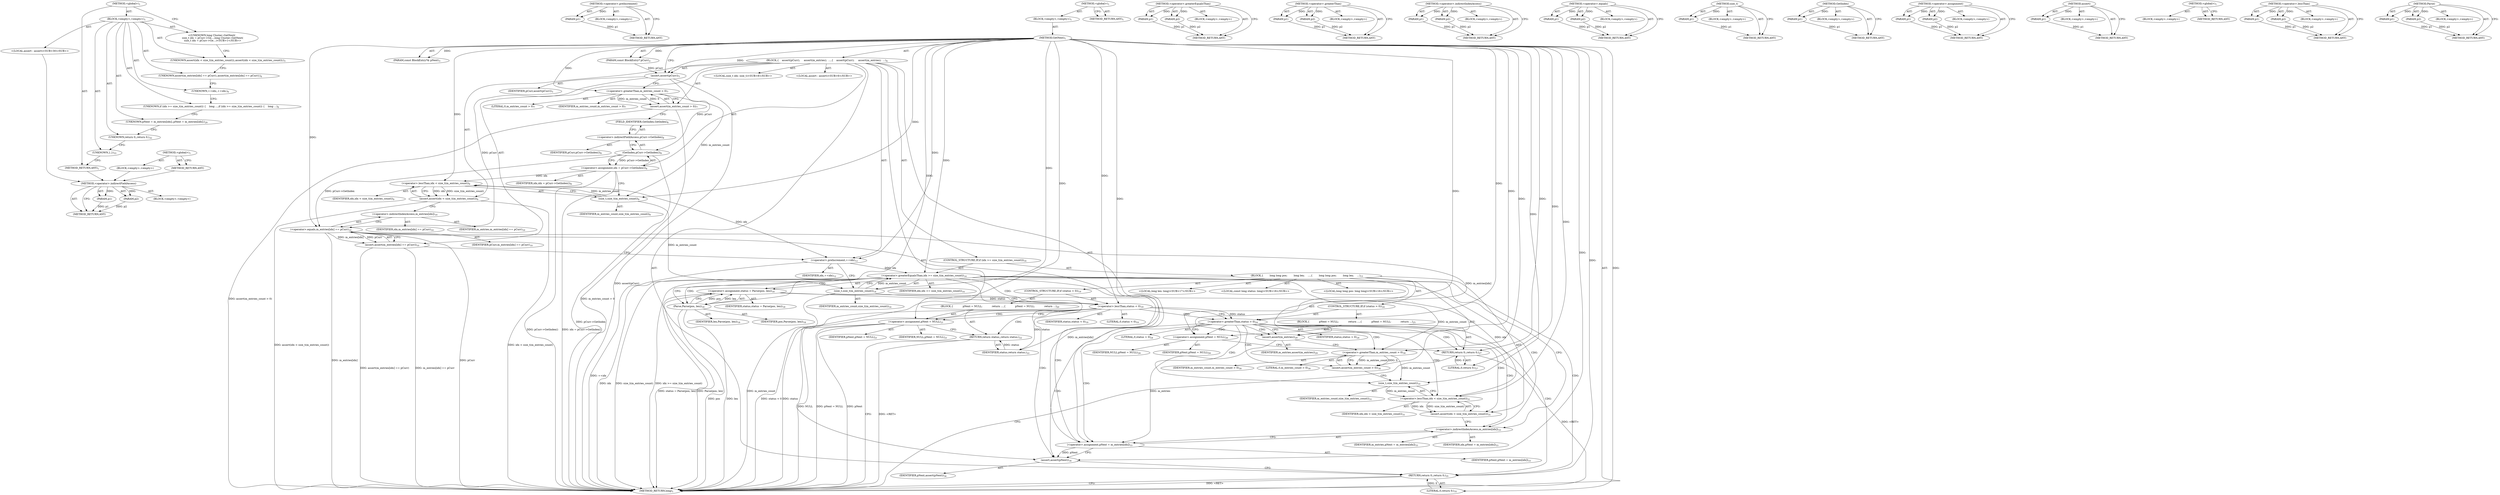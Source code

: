 digraph "&lt;global&gt;" {
vulnerable_138 [label=<(METHOD,&lt;operator&gt;.indirectFieldAccess)>];
vulnerable_139 [label=<(PARAM,p1)>];
vulnerable_140 [label=<(PARAM,p2)>];
vulnerable_141 [label=<(BLOCK,&lt;empty&gt;,&lt;empty&gt;)>];
vulnerable_142 [label=<(METHOD_RETURN,ANY)>];
vulnerable_162 [label=<(METHOD,&lt;operator&gt;.preIncrement)>];
vulnerable_163 [label=<(PARAM,p1)>];
vulnerable_164 [label=<(BLOCK,&lt;empty&gt;,&lt;empty&gt;)>];
vulnerable_165 [label=<(METHOD_RETURN,ANY)>];
vulnerable_6 [label=<(METHOD,&lt;global&gt;)<SUB>1</SUB>>];
vulnerable_7 [label=<(BLOCK,&lt;empty&gt;,&lt;empty&gt;)<SUB>1</SUB>>];
vulnerable_8 [label=<(METHOD,GetNext)<SUB>1</SUB>>];
vulnerable_9 [label=<(PARAM,const BlockEntry* pCurr)<SUB>2</SUB>>];
vulnerable_10 [label=<(PARAM,const BlockEntry*&amp; pNext)<SUB>3</SUB>>];
vulnerable_11 [label=<(BLOCK,{
    assert(pCurr);
     assert(m_entries);
  ...,{
    assert(pCurr);
     assert(m_entries);
  ...)<SUB>4</SUB>>];
vulnerable_12 [label=<(assert,assert(pCurr))<SUB>5</SUB>>];
vulnerable_13 [label=<(IDENTIFIER,pCurr,assert(pCurr))<SUB>5</SUB>>];
vulnerable_14 [label="<(LOCAL,assert : assert)<SUB>6</SUB>>"];
vulnerable_15 [label=<(assert,assert(m_entries_count &gt; 0))<SUB>7</SUB>>];
vulnerable_16 [label=<(&lt;operator&gt;.greaterThan,m_entries_count &gt; 0)<SUB>7</SUB>>];
vulnerable_17 [label=<(IDENTIFIER,m_entries_count,m_entries_count &gt; 0)<SUB>7</SUB>>];
vulnerable_18 [label=<(LITERAL,0,m_entries_count &gt; 0)<SUB>7</SUB>>];
vulnerable_19 [label="<(LOCAL,size_t idx: size_t)<SUB>8</SUB>>"];
vulnerable_20 [label=<(&lt;operator&gt;.assignment,idx = pCurr-&gt;GetIndex())<SUB>8</SUB>>];
vulnerable_21 [label=<(IDENTIFIER,idx,idx = pCurr-&gt;GetIndex())<SUB>8</SUB>>];
vulnerable_22 [label=<(GetIndex,pCurr-&gt;GetIndex())<SUB>8</SUB>>];
vulnerable_23 [label=<(&lt;operator&gt;.indirectFieldAccess,pCurr-&gt;GetIndex)<SUB>8</SUB>>];
vulnerable_24 [label=<(IDENTIFIER,pCurr,pCurr-&gt;GetIndex())<SUB>8</SUB>>];
vulnerable_25 [label=<(FIELD_IDENTIFIER,GetIndex,GetIndex)<SUB>8</SUB>>];
vulnerable_26 [label=<(assert,assert(idx &lt; size_t(m_entries_count)))<SUB>9</SUB>>];
vulnerable_27 [label=<(&lt;operator&gt;.lessThan,idx &lt; size_t(m_entries_count))<SUB>9</SUB>>];
vulnerable_28 [label=<(IDENTIFIER,idx,idx &lt; size_t(m_entries_count))<SUB>9</SUB>>];
vulnerable_29 [label=<(size_t,size_t(m_entries_count))<SUB>9</SUB>>];
vulnerable_30 [label=<(IDENTIFIER,m_entries_count,size_t(m_entries_count))<SUB>9</SUB>>];
vulnerable_31 [label=<(assert,assert(m_entries[idx] == pCurr))<SUB>10</SUB>>];
vulnerable_32 [label=<(&lt;operator&gt;.equals,m_entries[idx] == pCurr)<SUB>10</SUB>>];
vulnerable_33 [label=<(&lt;operator&gt;.indirectIndexAccess,m_entries[idx])<SUB>10</SUB>>];
vulnerable_34 [label=<(IDENTIFIER,m_entries,m_entries[idx] == pCurr)<SUB>10</SUB>>];
vulnerable_35 [label=<(IDENTIFIER,idx,m_entries[idx] == pCurr)<SUB>10</SUB>>];
vulnerable_36 [label=<(IDENTIFIER,pCurr,m_entries[idx] == pCurr)<SUB>10</SUB>>];
vulnerable_37 [label=<(&lt;operator&gt;.preIncrement,++idx)<SUB>12</SUB>>];
vulnerable_38 [label=<(IDENTIFIER,idx,++idx)<SUB>12</SUB>>];
vulnerable_39 [label=<(CONTROL_STRUCTURE,IF,if (idx &gt;= size_t(m_entries_count)))<SUB>14</SUB>>];
vulnerable_40 [label=<(&lt;operator&gt;.greaterEqualsThan,idx &gt;= size_t(m_entries_count))<SUB>14</SUB>>];
vulnerable_41 [label=<(IDENTIFIER,idx,idx &gt;= size_t(m_entries_count))<SUB>14</SUB>>];
vulnerable_42 [label=<(size_t,size_t(m_entries_count))<SUB>14</SUB>>];
vulnerable_43 [label=<(IDENTIFIER,m_entries_count,size_t(m_entries_count))<SUB>14</SUB>>];
vulnerable_44 [label=<(BLOCK,{
        long long pos;
        long len;
    ...,{
        long long pos;
        long len;
    ...)<SUB>15</SUB>>];
vulnerable_45 [label="<(LOCAL,long long pos: long long)<SUB>16</SUB>>"];
vulnerable_46 [label="<(LOCAL,long len: long)<SUB>17</SUB>>"];
vulnerable_47 [label="<(LOCAL,const long status: long)<SUB>18</SUB>>"];
vulnerable_48 [label=<(&lt;operator&gt;.assignment,status = Parse(pos, len))<SUB>18</SUB>>];
vulnerable_49 [label=<(IDENTIFIER,status,status = Parse(pos, len))<SUB>18</SUB>>];
vulnerable_50 [label=<(Parse,Parse(pos, len))<SUB>18</SUB>>];
vulnerable_51 [label=<(IDENTIFIER,pos,Parse(pos, len))<SUB>18</SUB>>];
vulnerable_52 [label=<(IDENTIFIER,len,Parse(pos, len))<SUB>18</SUB>>];
vulnerable_53 [label=<(CONTROL_STRUCTURE,IF,if (status &lt; 0))<SUB>19</SUB>>];
vulnerable_54 [label=<(&lt;operator&gt;.lessThan,status &lt; 0)<SUB>19</SUB>>];
vulnerable_55 [label=<(IDENTIFIER,status,status &lt; 0)<SUB>19</SUB>>];
vulnerable_56 [label=<(LITERAL,0,status &lt; 0)<SUB>19</SUB>>];
vulnerable_57 [label=<(BLOCK,{
            pNext = NULL;
            return ...,{
            pNext = NULL;
            return ...)<SUB>20</SUB>>];
vulnerable_58 [label=<(&lt;operator&gt;.assignment,pNext = NULL)<SUB>21</SUB>>];
vulnerable_59 [label=<(IDENTIFIER,pNext,pNext = NULL)<SUB>21</SUB>>];
vulnerable_60 [label=<(IDENTIFIER,NULL,pNext = NULL)<SUB>21</SUB>>];
vulnerable_61 [label=<(RETURN,return status;,return status;)<SUB>22</SUB>>];
vulnerable_62 [label=<(IDENTIFIER,status,return status;)<SUB>22</SUB>>];
vulnerable_63 [label=<(CONTROL_STRUCTURE,IF,if (status &gt; 0))<SUB>24</SUB>>];
vulnerable_64 [label=<(&lt;operator&gt;.greaterThan,status &gt; 0)<SUB>24</SUB>>];
vulnerable_65 [label=<(IDENTIFIER,status,status &gt; 0)<SUB>24</SUB>>];
vulnerable_66 [label=<(LITERAL,0,status &gt; 0)<SUB>24</SUB>>];
vulnerable_67 [label=<(BLOCK,{
            pNext = NULL;
            return ...,{
            pNext = NULL;
            return ...)<SUB>25</SUB>>];
vulnerable_68 [label=<(&lt;operator&gt;.assignment,pNext = NULL)<SUB>26</SUB>>];
vulnerable_69 [label=<(IDENTIFIER,pNext,pNext = NULL)<SUB>26</SUB>>];
vulnerable_70 [label=<(IDENTIFIER,NULL,pNext = NULL)<SUB>26</SUB>>];
vulnerable_71 [label=<(RETURN,return 0;,return 0;)<SUB>27</SUB>>];
vulnerable_72 [label=<(LITERAL,0,return 0;)<SUB>27</SUB>>];
vulnerable_73 [label=<(assert,assert(m_entries))<SUB>29</SUB>>];
vulnerable_74 [label=<(IDENTIFIER,m_entries,assert(m_entries))<SUB>29</SUB>>];
vulnerable_75 [label=<(assert,assert(m_entries_count &gt; 0))<SUB>30</SUB>>];
vulnerable_76 [label=<(&lt;operator&gt;.greaterThan,m_entries_count &gt; 0)<SUB>30</SUB>>];
vulnerable_77 [label=<(IDENTIFIER,m_entries_count,m_entries_count &gt; 0)<SUB>30</SUB>>];
vulnerable_78 [label=<(LITERAL,0,m_entries_count &gt; 0)<SUB>30</SUB>>];
vulnerable_79 [label=<(assert,assert(idx &lt; size_t(m_entries_count)))<SUB>31</SUB>>];
vulnerable_80 [label=<(&lt;operator&gt;.lessThan,idx &lt; size_t(m_entries_count))<SUB>31</SUB>>];
vulnerable_81 [label=<(IDENTIFIER,idx,idx &lt; size_t(m_entries_count))<SUB>31</SUB>>];
vulnerable_82 [label=<(size_t,size_t(m_entries_count))<SUB>31</SUB>>];
vulnerable_83 [label=<(IDENTIFIER,m_entries_count,size_t(m_entries_count))<SUB>31</SUB>>];
vulnerable_84 [label=<(&lt;operator&gt;.assignment,pNext = m_entries[idx])<SUB>33</SUB>>];
vulnerable_85 [label=<(IDENTIFIER,pNext,pNext = m_entries[idx])<SUB>33</SUB>>];
vulnerable_86 [label=<(&lt;operator&gt;.indirectIndexAccess,m_entries[idx])<SUB>33</SUB>>];
vulnerable_87 [label=<(IDENTIFIER,m_entries,pNext = m_entries[idx])<SUB>33</SUB>>];
vulnerable_88 [label=<(IDENTIFIER,idx,pNext = m_entries[idx])<SUB>33</SUB>>];
vulnerable_89 [label=<(assert,assert(pNext))<SUB>34</SUB>>];
vulnerable_90 [label=<(IDENTIFIER,pNext,assert(pNext))<SUB>34</SUB>>];
vulnerable_91 [label=<(RETURN,return 0;,return 0;)<SUB>35</SUB>>];
vulnerable_92 [label=<(LITERAL,0,return 0;)<SUB>35</SUB>>];
vulnerable_93 [label=<(METHOD_RETURN,long)<SUB>1</SUB>>];
vulnerable_95 [label=<(METHOD_RETURN,ANY)<SUB>1</SUB>>];
vulnerable_166 [label=<(METHOD,&lt;operator&gt;.greaterEqualsThan)>];
vulnerable_167 [label=<(PARAM,p1)>];
vulnerable_168 [label=<(PARAM,p2)>];
vulnerable_169 [label=<(BLOCK,&lt;empty&gt;,&lt;empty&gt;)>];
vulnerable_170 [label=<(METHOD_RETURN,ANY)>];
vulnerable_124 [label=<(METHOD,&lt;operator&gt;.greaterThan)>];
vulnerable_125 [label=<(PARAM,p1)>];
vulnerable_126 [label=<(PARAM,p2)>];
vulnerable_127 [label=<(BLOCK,&lt;empty&gt;,&lt;empty&gt;)>];
vulnerable_128 [label=<(METHOD_RETURN,ANY)>];
vulnerable_157 [label=<(METHOD,&lt;operator&gt;.indirectIndexAccess)>];
vulnerable_158 [label=<(PARAM,p1)>];
vulnerable_159 [label=<(PARAM,p2)>];
vulnerable_160 [label=<(BLOCK,&lt;empty&gt;,&lt;empty&gt;)>];
vulnerable_161 [label=<(METHOD_RETURN,ANY)>];
vulnerable_152 [label=<(METHOD,&lt;operator&gt;.equals)>];
vulnerable_153 [label=<(PARAM,p1)>];
vulnerable_154 [label=<(PARAM,p2)>];
vulnerable_155 [label=<(BLOCK,&lt;empty&gt;,&lt;empty&gt;)>];
vulnerable_156 [label=<(METHOD_RETURN,ANY)>];
vulnerable_148 [label=<(METHOD,size_t)>];
vulnerable_149 [label=<(PARAM,p1)>];
vulnerable_150 [label=<(BLOCK,&lt;empty&gt;,&lt;empty&gt;)>];
vulnerable_151 [label=<(METHOD_RETURN,ANY)>];
vulnerable_134 [label=<(METHOD,GetIndex)>];
vulnerable_135 [label=<(PARAM,p1)>];
vulnerable_136 [label=<(BLOCK,&lt;empty&gt;,&lt;empty&gt;)>];
vulnerable_137 [label=<(METHOD_RETURN,ANY)>];
vulnerable_129 [label=<(METHOD,&lt;operator&gt;.assignment)>];
vulnerable_130 [label=<(PARAM,p1)>];
vulnerable_131 [label=<(PARAM,p2)>];
vulnerable_132 [label=<(BLOCK,&lt;empty&gt;,&lt;empty&gt;)>];
vulnerable_133 [label=<(METHOD_RETURN,ANY)>];
vulnerable_120 [label=<(METHOD,assert)>];
vulnerable_121 [label=<(PARAM,p1)>];
vulnerable_122 [label=<(BLOCK,&lt;empty&gt;,&lt;empty&gt;)>];
vulnerable_123 [label=<(METHOD_RETURN,ANY)>];
vulnerable_114 [label=<(METHOD,&lt;global&gt;)<SUB>1</SUB>>];
vulnerable_115 [label=<(BLOCK,&lt;empty&gt;,&lt;empty&gt;)>];
vulnerable_116 [label=<(METHOD_RETURN,ANY)>];
vulnerable_143 [label=<(METHOD,&lt;operator&gt;.lessThan)>];
vulnerable_144 [label=<(PARAM,p1)>];
vulnerable_145 [label=<(PARAM,p2)>];
vulnerable_146 [label=<(BLOCK,&lt;empty&gt;,&lt;empty&gt;)>];
vulnerable_147 [label=<(METHOD_RETURN,ANY)>];
vulnerable_171 [label=<(METHOD,Parse)>];
vulnerable_172 [label=<(PARAM,p1)>];
vulnerable_173 [label=<(PARAM,p2)>];
vulnerable_174 [label=<(BLOCK,&lt;empty&gt;,&lt;empty&gt;)>];
vulnerable_175 [label=<(METHOD_RETURN,ANY)>];
fixed_6 [label=<(METHOD,&lt;global&gt;)<SUB>1</SUB>>];
fixed_7 [label=<(BLOCK,&lt;empty&gt;,&lt;empty&gt;)<SUB>1</SUB>>];
fixed_8 [label="<(UNKNOWN,long Cluster::GetNext(
  size_t idx = pCurr-&gt;Ge...,long Cluster::GetNext(
  size_t idx = pCurr-&gt;Ge...)<SUB>1</SUB>>"];
fixed_9 [label=<(UNKNOWN,assert(idx &lt; size_t(m_entries_count));,assert(idx &lt; size_t(m_entries_count));)<SUB>3</SUB>>];
fixed_10 [label=<(UNKNOWN,assert(m_entries[idx] == pCurr);,assert(m_entries[idx] == pCurr);)<SUB>4</SUB>>];
fixed_11 [label=<(UNKNOWN,++idx;,++idx;)<SUB>6</SUB>>];
fixed_12 [label=<(UNKNOWN,if (idx &gt;= size_t(m_entries_count)) {
    long ...,if (idx &gt;= size_t(m_entries_count)) {
    long ...)<SUB>8</SUB>>];
fixed_13 [label=<(UNKNOWN,pNext = m_entries[idx];,pNext = m_entries[idx];)<SUB>29</SUB>>];
fixed_14 [label="<(LOCAL,assert : assert)<SUB>30</SUB>>"];
fixed_15 [label=<(UNKNOWN,return 0;,return 0;)<SUB>32</SUB>>];
fixed_16 [label=<(UNKNOWN,},})<SUB>33</SUB>>];
fixed_17 [label=<(METHOD_RETURN,ANY)<SUB>1</SUB>>];
fixed_24 [label=<(METHOD,&lt;global&gt;)<SUB>1</SUB>>];
fixed_25 [label=<(BLOCK,&lt;empty&gt;,&lt;empty&gt;)>];
fixed_26 [label=<(METHOD_RETURN,ANY)>];
vulnerable_138 -> vulnerable_139  [key=0, label="AST: "];
vulnerable_138 -> vulnerable_139  [key=1, label="DDG: "];
vulnerable_138 -> vulnerable_141  [key=0, label="AST: "];
vulnerable_138 -> vulnerable_140  [key=0, label="AST: "];
vulnerable_138 -> vulnerable_140  [key=1, label="DDG: "];
vulnerable_138 -> vulnerable_142  [key=0, label="AST: "];
vulnerable_138 -> vulnerable_142  [key=1, label="CFG: "];
vulnerable_139 -> vulnerable_142  [key=0, label="DDG: p1"];
vulnerable_140 -> vulnerable_142  [key=0, label="DDG: p2"];
vulnerable_162 -> vulnerable_163  [key=0, label="AST: "];
vulnerable_162 -> vulnerable_163  [key=1, label="DDG: "];
vulnerable_162 -> vulnerable_164  [key=0, label="AST: "];
vulnerable_162 -> vulnerable_165  [key=0, label="AST: "];
vulnerable_162 -> vulnerable_165  [key=1, label="CFG: "];
vulnerable_163 -> vulnerable_165  [key=0, label="DDG: p1"];
vulnerable_6 -> vulnerable_7  [key=0, label="AST: "];
vulnerable_6 -> vulnerable_95  [key=0, label="AST: "];
vulnerable_6 -> vulnerable_95  [key=1, label="CFG: "];
vulnerable_7 -> vulnerable_8  [key=0, label="AST: "];
vulnerable_8 -> vulnerable_9  [key=0, label="AST: "];
vulnerable_8 -> vulnerable_9  [key=1, label="DDG: "];
vulnerable_8 -> vulnerable_10  [key=0, label="AST: "];
vulnerable_8 -> vulnerable_10  [key=1, label="DDG: "];
vulnerable_8 -> vulnerable_11  [key=0, label="AST: "];
vulnerable_8 -> vulnerable_93  [key=0, label="AST: "];
vulnerable_8 -> vulnerable_12  [key=0, label="CFG: "];
vulnerable_8 -> vulnerable_12  [key=1, label="DDG: "];
vulnerable_8 -> vulnerable_91  [key=0, label="DDG: "];
vulnerable_8 -> vulnerable_37  [key=0, label="DDG: "];
vulnerable_8 -> vulnerable_89  [key=0, label="DDG: "];
vulnerable_8 -> vulnerable_92  [key=0, label="DDG: "];
vulnerable_8 -> vulnerable_16  [key=0, label="DDG: "];
vulnerable_8 -> vulnerable_27  [key=0, label="DDG: "];
vulnerable_8 -> vulnerable_32  [key=0, label="DDG: "];
vulnerable_8 -> vulnerable_40  [key=0, label="DDG: "];
vulnerable_8 -> vulnerable_29  [key=0, label="DDG: "];
vulnerable_8 -> vulnerable_42  [key=0, label="DDG: "];
vulnerable_8 -> vulnerable_73  [key=0, label="DDG: "];
vulnerable_8 -> vulnerable_50  [key=0, label="DDG: "];
vulnerable_8 -> vulnerable_54  [key=0, label="DDG: "];
vulnerable_8 -> vulnerable_58  [key=0, label="DDG: "];
vulnerable_8 -> vulnerable_64  [key=0, label="DDG: "];
vulnerable_8 -> vulnerable_68  [key=0, label="DDG: "];
vulnerable_8 -> vulnerable_71  [key=0, label="DDG: "];
vulnerable_8 -> vulnerable_76  [key=0, label="DDG: "];
vulnerable_8 -> vulnerable_80  [key=0, label="DDG: "];
vulnerable_8 -> vulnerable_62  [key=0, label="DDG: "];
vulnerable_8 -> vulnerable_72  [key=0, label="DDG: "];
vulnerable_8 -> vulnerable_82  [key=0, label="DDG: "];
vulnerable_9 -> vulnerable_12  [key=0, label="DDG: pCurr"];
vulnerable_11 -> vulnerable_12  [key=0, label="AST: "];
vulnerable_11 -> vulnerable_14  [key=0, label="AST: "];
vulnerable_11 -> vulnerable_15  [key=0, label="AST: "];
vulnerable_11 -> vulnerable_19  [key=0, label="AST: "];
vulnerable_11 -> vulnerable_20  [key=0, label="AST: "];
vulnerable_11 -> vulnerable_26  [key=0, label="AST: "];
vulnerable_11 -> vulnerable_31  [key=0, label="AST: "];
vulnerable_11 -> vulnerable_37  [key=0, label="AST: "];
vulnerable_11 -> vulnerable_39  [key=0, label="AST: "];
vulnerable_11 -> vulnerable_84  [key=0, label="AST: "];
vulnerable_11 -> vulnerable_89  [key=0, label="AST: "];
vulnerable_11 -> vulnerable_91  [key=0, label="AST: "];
vulnerable_12 -> vulnerable_13  [key=0, label="AST: "];
vulnerable_12 -> vulnerable_16  [key=0, label="CFG: "];
vulnerable_12 -> vulnerable_93  [key=0, label="DDG: assert(pCurr)"];
vulnerable_12 -> vulnerable_22  [key=0, label="DDG: pCurr"];
vulnerable_12 -> vulnerable_32  [key=0, label="DDG: pCurr"];
vulnerable_15 -> vulnerable_16  [key=0, label="AST: "];
vulnerable_15 -> vulnerable_25  [key=0, label="CFG: "];
vulnerable_15 -> vulnerable_93  [key=0, label="DDG: m_entries_count &gt; 0"];
vulnerable_15 -> vulnerable_93  [key=1, label="DDG: assert(m_entries_count &gt; 0)"];
vulnerable_16 -> vulnerable_17  [key=0, label="AST: "];
vulnerable_16 -> vulnerable_18  [key=0, label="AST: "];
vulnerable_16 -> vulnerable_15  [key=0, label="CFG: "];
vulnerable_16 -> vulnerable_15  [key=1, label="DDG: m_entries_count"];
vulnerable_16 -> vulnerable_15  [key=2, label="DDG: 0"];
vulnerable_16 -> vulnerable_29  [key=0, label="DDG: m_entries_count"];
vulnerable_20 -> vulnerable_21  [key=0, label="AST: "];
vulnerable_20 -> vulnerable_22  [key=0, label="AST: "];
vulnerable_20 -> vulnerable_29  [key=0, label="CFG: "];
vulnerable_20 -> vulnerable_93  [key=0, label="DDG: pCurr-&gt;GetIndex()"];
vulnerable_20 -> vulnerable_93  [key=1, label="DDG: idx = pCurr-&gt;GetIndex()"];
vulnerable_20 -> vulnerable_27  [key=0, label="DDG: idx"];
vulnerable_22 -> vulnerable_23  [key=0, label="AST: "];
vulnerable_22 -> vulnerable_20  [key=0, label="CFG: "];
vulnerable_22 -> vulnerable_20  [key=1, label="DDG: pCurr-&gt;GetIndex"];
vulnerable_22 -> vulnerable_93  [key=0, label="DDG: pCurr-&gt;GetIndex"];
vulnerable_22 -> vulnerable_32  [key=0, label="DDG: pCurr-&gt;GetIndex"];
vulnerable_23 -> vulnerable_24  [key=0, label="AST: "];
vulnerable_23 -> vulnerable_25  [key=0, label="AST: "];
vulnerable_23 -> vulnerable_22  [key=0, label="CFG: "];
vulnerable_25 -> vulnerable_23  [key=0, label="CFG: "];
vulnerable_26 -> vulnerable_27  [key=0, label="AST: "];
vulnerable_26 -> vulnerable_33  [key=0, label="CFG: "];
vulnerable_26 -> vulnerable_93  [key=0, label="DDG: idx &lt; size_t(m_entries_count)"];
vulnerable_26 -> vulnerable_93  [key=1, label="DDG: assert(idx &lt; size_t(m_entries_count))"];
vulnerable_27 -> vulnerable_28  [key=0, label="AST: "];
vulnerable_27 -> vulnerable_29  [key=0, label="AST: "];
vulnerable_27 -> vulnerable_26  [key=0, label="CFG: "];
vulnerable_27 -> vulnerable_26  [key=1, label="DDG: idx"];
vulnerable_27 -> vulnerable_26  [key=2, label="DDG: size_t(m_entries_count)"];
vulnerable_27 -> vulnerable_37  [key=0, label="DDG: idx"];
vulnerable_29 -> vulnerable_30  [key=0, label="AST: "];
vulnerable_29 -> vulnerable_27  [key=0, label="CFG: "];
vulnerable_29 -> vulnerable_27  [key=1, label="DDG: m_entries_count"];
vulnerable_29 -> vulnerable_42  [key=0, label="DDG: m_entries_count"];
vulnerable_31 -> vulnerable_32  [key=0, label="AST: "];
vulnerable_31 -> vulnerable_37  [key=0, label="CFG: "];
vulnerable_31 -> vulnerable_93  [key=0, label="DDG: m_entries[idx] == pCurr"];
vulnerable_31 -> vulnerable_93  [key=1, label="DDG: assert(m_entries[idx] == pCurr)"];
vulnerable_32 -> vulnerable_33  [key=0, label="AST: "];
vulnerable_32 -> vulnerable_36  [key=0, label="AST: "];
vulnerable_32 -> vulnerable_31  [key=0, label="CFG: "];
vulnerable_32 -> vulnerable_31  [key=1, label="DDG: m_entries[idx]"];
vulnerable_32 -> vulnerable_31  [key=2, label="DDG: pCurr"];
vulnerable_32 -> vulnerable_93  [key=0, label="DDG: m_entries[idx]"];
vulnerable_32 -> vulnerable_93  [key=1, label="DDG: pCurr"];
vulnerable_32 -> vulnerable_84  [key=0, label="DDG: m_entries[idx]"];
vulnerable_32 -> vulnerable_73  [key=0, label="DDG: m_entries[idx]"];
vulnerable_33 -> vulnerable_34  [key=0, label="AST: "];
vulnerable_33 -> vulnerable_35  [key=0, label="AST: "];
vulnerable_33 -> vulnerable_32  [key=0, label="CFG: "];
vulnerable_37 -> vulnerable_38  [key=0, label="AST: "];
vulnerable_37 -> vulnerable_42  [key=0, label="CFG: "];
vulnerable_37 -> vulnerable_93  [key=0, label="DDG: ++idx"];
vulnerable_37 -> vulnerable_40  [key=0, label="DDG: idx"];
vulnerable_39 -> vulnerable_40  [key=0, label="AST: "];
vulnerable_39 -> vulnerable_44  [key=0, label="AST: "];
vulnerable_40 -> vulnerable_41  [key=0, label="AST: "];
vulnerable_40 -> vulnerable_42  [key=0, label="AST: "];
vulnerable_40 -> vulnerable_50  [key=0, label="CFG: "];
vulnerable_40 -> vulnerable_50  [key=1, label="CDG: "];
vulnerable_40 -> vulnerable_86  [key=0, label="CFG: "];
vulnerable_40 -> vulnerable_86  [key=1, label="CDG: "];
vulnerable_40 -> vulnerable_93  [key=0, label="DDG: idx"];
vulnerable_40 -> vulnerable_93  [key=1, label="DDG: size_t(m_entries_count)"];
vulnerable_40 -> vulnerable_93  [key=2, label="DDG: idx &gt;= size_t(m_entries_count)"];
vulnerable_40 -> vulnerable_80  [key=0, label="DDG: idx"];
vulnerable_40 -> vulnerable_48  [key=0, label="CDG: "];
vulnerable_40 -> vulnerable_89  [key=0, label="CDG: "];
vulnerable_40 -> vulnerable_84  [key=0, label="CDG: "];
vulnerable_40 -> vulnerable_91  [key=0, label="CDG: "];
vulnerable_40 -> vulnerable_54  [key=0, label="CDG: "];
vulnerable_42 -> vulnerable_43  [key=0, label="AST: "];
vulnerable_42 -> vulnerable_40  [key=0, label="CFG: "];
vulnerable_42 -> vulnerable_40  [key=1, label="DDG: m_entries_count"];
vulnerable_42 -> vulnerable_93  [key=0, label="DDG: m_entries_count"];
vulnerable_42 -> vulnerable_76  [key=0, label="DDG: m_entries_count"];
vulnerable_44 -> vulnerable_45  [key=0, label="AST: "];
vulnerable_44 -> vulnerable_46  [key=0, label="AST: "];
vulnerable_44 -> vulnerable_47  [key=0, label="AST: "];
vulnerable_44 -> vulnerable_48  [key=0, label="AST: "];
vulnerable_44 -> vulnerable_53  [key=0, label="AST: "];
vulnerable_44 -> vulnerable_63  [key=0, label="AST: "];
vulnerable_44 -> vulnerable_73  [key=0, label="AST: "];
vulnerable_44 -> vulnerable_75  [key=0, label="AST: "];
vulnerable_44 -> vulnerable_79  [key=0, label="AST: "];
vulnerable_48 -> vulnerable_49  [key=0, label="AST: "];
vulnerable_48 -> vulnerable_50  [key=0, label="AST: "];
vulnerable_48 -> vulnerable_54  [key=0, label="CFG: "];
vulnerable_48 -> vulnerable_54  [key=1, label="DDG: status"];
vulnerable_48 -> vulnerable_93  [key=0, label="DDG: Parse(pos, len)"];
vulnerable_48 -> vulnerable_93  [key=1, label="DDG: status = Parse(pos, len)"];
vulnerable_50 -> vulnerable_51  [key=0, label="AST: "];
vulnerable_50 -> vulnerable_52  [key=0, label="AST: "];
vulnerable_50 -> vulnerable_48  [key=0, label="CFG: "];
vulnerable_50 -> vulnerable_48  [key=1, label="DDG: pos"];
vulnerable_50 -> vulnerable_48  [key=2, label="DDG: len"];
vulnerable_50 -> vulnerable_93  [key=0, label="DDG: pos"];
vulnerable_50 -> vulnerable_93  [key=1, label="DDG: len"];
vulnerable_53 -> vulnerable_54  [key=0, label="AST: "];
vulnerable_53 -> vulnerable_57  [key=0, label="AST: "];
vulnerable_54 -> vulnerable_55  [key=0, label="AST: "];
vulnerable_54 -> vulnerable_56  [key=0, label="AST: "];
vulnerable_54 -> vulnerable_58  [key=0, label="CFG: "];
vulnerable_54 -> vulnerable_58  [key=1, label="CDG: "];
vulnerable_54 -> vulnerable_64  [key=0, label="CFG: "];
vulnerable_54 -> vulnerable_64  [key=1, label="DDG: status"];
vulnerable_54 -> vulnerable_64  [key=2, label="CDG: "];
vulnerable_54 -> vulnerable_93  [key=0, label="DDG: status"];
vulnerable_54 -> vulnerable_93  [key=1, label="DDG: status &lt; 0"];
vulnerable_54 -> vulnerable_62  [key=0, label="DDG: status"];
vulnerable_54 -> vulnerable_61  [key=0, label="CDG: "];
vulnerable_57 -> vulnerable_58  [key=0, label="AST: "];
vulnerable_57 -> vulnerable_61  [key=0, label="AST: "];
vulnerable_58 -> vulnerable_59  [key=0, label="AST: "];
vulnerable_58 -> vulnerable_60  [key=0, label="AST: "];
vulnerable_58 -> vulnerable_61  [key=0, label="CFG: "];
vulnerable_58 -> vulnerable_93  [key=0, label="DDG: pNext"];
vulnerable_58 -> vulnerable_93  [key=1, label="DDG: NULL"];
vulnerable_58 -> vulnerable_93  [key=2, label="DDG: pNext = NULL"];
vulnerable_61 -> vulnerable_62  [key=0, label="AST: "];
vulnerable_61 -> vulnerable_93  [key=0, label="CFG: "];
vulnerable_61 -> vulnerable_93  [key=1, label="DDG: &lt;RET&gt;"];
vulnerable_62 -> vulnerable_61  [key=0, label="DDG: status"];
vulnerable_63 -> vulnerable_64  [key=0, label="AST: "];
vulnerable_63 -> vulnerable_67  [key=0, label="AST: "];
vulnerable_64 -> vulnerable_65  [key=0, label="AST: "];
vulnerable_64 -> vulnerable_66  [key=0, label="AST: "];
vulnerable_64 -> vulnerable_68  [key=0, label="CFG: "];
vulnerable_64 -> vulnerable_68  [key=1, label="CDG: "];
vulnerable_64 -> vulnerable_73  [key=0, label="CFG: "];
vulnerable_64 -> vulnerable_73  [key=1, label="CDG: "];
vulnerable_64 -> vulnerable_80  [key=0, label="CDG: "];
vulnerable_64 -> vulnerable_89  [key=0, label="CDG: "];
vulnerable_64 -> vulnerable_71  [key=0, label="CDG: "];
vulnerable_64 -> vulnerable_75  [key=0, label="CDG: "];
vulnerable_64 -> vulnerable_84  [key=0, label="CDG: "];
vulnerable_64 -> vulnerable_76  [key=0, label="CDG: "];
vulnerable_64 -> vulnerable_91  [key=0, label="CDG: "];
vulnerable_64 -> vulnerable_82  [key=0, label="CDG: "];
vulnerable_64 -> vulnerable_79  [key=0, label="CDG: "];
vulnerable_64 -> vulnerable_86  [key=0, label="CDG: "];
vulnerable_67 -> vulnerable_68  [key=0, label="AST: "];
vulnerable_67 -> vulnerable_71  [key=0, label="AST: "];
vulnerable_68 -> vulnerable_69  [key=0, label="AST: "];
vulnerable_68 -> vulnerable_70  [key=0, label="AST: "];
vulnerable_68 -> vulnerable_71  [key=0, label="CFG: "];
vulnerable_71 -> vulnerable_72  [key=0, label="AST: "];
vulnerable_71 -> vulnerable_93  [key=0, label="CFG: "];
vulnerable_71 -> vulnerable_93  [key=1, label="DDG: &lt;RET&gt;"];
vulnerable_72 -> vulnerable_71  [key=0, label="DDG: 0"];
vulnerable_73 -> vulnerable_74  [key=0, label="AST: "];
vulnerable_73 -> vulnerable_76  [key=0, label="CFG: "];
vulnerable_73 -> vulnerable_84  [key=0, label="DDG: m_entries"];
vulnerable_75 -> vulnerable_76  [key=0, label="AST: "];
vulnerable_75 -> vulnerable_82  [key=0, label="CFG: "];
vulnerable_76 -> vulnerable_77  [key=0, label="AST: "];
vulnerable_76 -> vulnerable_78  [key=0, label="AST: "];
vulnerable_76 -> vulnerable_75  [key=0, label="CFG: "];
vulnerable_76 -> vulnerable_75  [key=1, label="DDG: m_entries_count"];
vulnerable_76 -> vulnerable_75  [key=2, label="DDG: 0"];
vulnerable_76 -> vulnerable_82  [key=0, label="DDG: m_entries_count"];
vulnerable_79 -> vulnerable_80  [key=0, label="AST: "];
vulnerable_79 -> vulnerable_86  [key=0, label="CFG: "];
vulnerable_80 -> vulnerable_81  [key=0, label="AST: "];
vulnerable_80 -> vulnerable_82  [key=0, label="AST: "];
vulnerable_80 -> vulnerable_79  [key=0, label="CFG: "];
vulnerable_80 -> vulnerable_79  [key=1, label="DDG: idx"];
vulnerable_80 -> vulnerable_79  [key=2, label="DDG: size_t(m_entries_count)"];
vulnerable_82 -> vulnerable_83  [key=0, label="AST: "];
vulnerable_82 -> vulnerable_80  [key=0, label="CFG: "];
vulnerable_82 -> vulnerable_80  [key=1, label="DDG: m_entries_count"];
vulnerable_84 -> vulnerable_85  [key=0, label="AST: "];
vulnerable_84 -> vulnerable_86  [key=0, label="AST: "];
vulnerable_84 -> vulnerable_89  [key=0, label="CFG: "];
vulnerable_84 -> vulnerable_89  [key=1, label="DDG: pNext"];
vulnerable_86 -> vulnerable_87  [key=0, label="AST: "];
vulnerable_86 -> vulnerable_88  [key=0, label="AST: "];
vulnerable_86 -> vulnerable_84  [key=0, label="CFG: "];
vulnerable_89 -> vulnerable_90  [key=0, label="AST: "];
vulnerable_89 -> vulnerable_91  [key=0, label="CFG: "];
vulnerable_91 -> vulnerable_92  [key=0, label="AST: "];
vulnerable_91 -> vulnerable_93  [key=0, label="CFG: "];
vulnerable_91 -> vulnerable_93  [key=1, label="DDG: &lt;RET&gt;"];
vulnerable_92 -> vulnerable_91  [key=0, label="DDG: 0"];
vulnerable_166 -> vulnerable_167  [key=0, label="AST: "];
vulnerable_166 -> vulnerable_167  [key=1, label="DDG: "];
vulnerable_166 -> vulnerable_169  [key=0, label="AST: "];
vulnerable_166 -> vulnerable_168  [key=0, label="AST: "];
vulnerable_166 -> vulnerable_168  [key=1, label="DDG: "];
vulnerable_166 -> vulnerable_170  [key=0, label="AST: "];
vulnerable_166 -> vulnerable_170  [key=1, label="CFG: "];
vulnerable_167 -> vulnerable_170  [key=0, label="DDG: p1"];
vulnerable_168 -> vulnerable_170  [key=0, label="DDG: p2"];
vulnerable_124 -> vulnerable_125  [key=0, label="AST: "];
vulnerable_124 -> vulnerable_125  [key=1, label="DDG: "];
vulnerable_124 -> vulnerable_127  [key=0, label="AST: "];
vulnerable_124 -> vulnerable_126  [key=0, label="AST: "];
vulnerable_124 -> vulnerable_126  [key=1, label="DDG: "];
vulnerable_124 -> vulnerable_128  [key=0, label="AST: "];
vulnerable_124 -> vulnerable_128  [key=1, label="CFG: "];
vulnerable_125 -> vulnerable_128  [key=0, label="DDG: p1"];
vulnerable_126 -> vulnerable_128  [key=0, label="DDG: p2"];
vulnerable_157 -> vulnerable_158  [key=0, label="AST: "];
vulnerable_157 -> vulnerable_158  [key=1, label="DDG: "];
vulnerable_157 -> vulnerable_160  [key=0, label="AST: "];
vulnerable_157 -> vulnerable_159  [key=0, label="AST: "];
vulnerable_157 -> vulnerable_159  [key=1, label="DDG: "];
vulnerable_157 -> vulnerable_161  [key=0, label="AST: "];
vulnerable_157 -> vulnerable_161  [key=1, label="CFG: "];
vulnerable_158 -> vulnerable_161  [key=0, label="DDG: p1"];
vulnerable_159 -> vulnerable_161  [key=0, label="DDG: p2"];
vulnerable_152 -> vulnerable_153  [key=0, label="AST: "];
vulnerable_152 -> vulnerable_153  [key=1, label="DDG: "];
vulnerable_152 -> vulnerable_155  [key=0, label="AST: "];
vulnerable_152 -> vulnerable_154  [key=0, label="AST: "];
vulnerable_152 -> vulnerable_154  [key=1, label="DDG: "];
vulnerable_152 -> vulnerable_156  [key=0, label="AST: "];
vulnerable_152 -> vulnerable_156  [key=1, label="CFG: "];
vulnerable_153 -> vulnerable_156  [key=0, label="DDG: p1"];
vulnerable_154 -> vulnerable_156  [key=0, label="DDG: p2"];
vulnerable_148 -> vulnerable_149  [key=0, label="AST: "];
vulnerable_148 -> vulnerable_149  [key=1, label="DDG: "];
vulnerable_148 -> vulnerable_150  [key=0, label="AST: "];
vulnerable_148 -> vulnerable_151  [key=0, label="AST: "];
vulnerable_148 -> vulnerable_151  [key=1, label="CFG: "];
vulnerable_149 -> vulnerable_151  [key=0, label="DDG: p1"];
vulnerable_134 -> vulnerable_135  [key=0, label="AST: "];
vulnerable_134 -> vulnerable_135  [key=1, label="DDG: "];
vulnerable_134 -> vulnerable_136  [key=0, label="AST: "];
vulnerable_134 -> vulnerable_137  [key=0, label="AST: "];
vulnerable_134 -> vulnerable_137  [key=1, label="CFG: "];
vulnerable_135 -> vulnerable_137  [key=0, label="DDG: p1"];
vulnerable_129 -> vulnerable_130  [key=0, label="AST: "];
vulnerable_129 -> vulnerable_130  [key=1, label="DDG: "];
vulnerable_129 -> vulnerable_132  [key=0, label="AST: "];
vulnerable_129 -> vulnerable_131  [key=0, label="AST: "];
vulnerable_129 -> vulnerable_131  [key=1, label="DDG: "];
vulnerable_129 -> vulnerable_133  [key=0, label="AST: "];
vulnerable_129 -> vulnerable_133  [key=1, label="CFG: "];
vulnerable_130 -> vulnerable_133  [key=0, label="DDG: p1"];
vulnerable_131 -> vulnerable_133  [key=0, label="DDG: p2"];
vulnerable_120 -> vulnerable_121  [key=0, label="AST: "];
vulnerable_120 -> vulnerable_121  [key=1, label="DDG: "];
vulnerable_120 -> vulnerable_122  [key=0, label="AST: "];
vulnerable_120 -> vulnerable_123  [key=0, label="AST: "];
vulnerable_120 -> vulnerable_123  [key=1, label="CFG: "];
vulnerable_121 -> vulnerable_123  [key=0, label="DDG: p1"];
vulnerable_114 -> vulnerable_115  [key=0, label="AST: "];
vulnerable_114 -> vulnerable_116  [key=0, label="AST: "];
vulnerable_114 -> vulnerable_116  [key=1, label="CFG: "];
vulnerable_143 -> vulnerable_144  [key=0, label="AST: "];
vulnerable_143 -> vulnerable_144  [key=1, label="DDG: "];
vulnerable_143 -> vulnerable_146  [key=0, label="AST: "];
vulnerable_143 -> vulnerable_145  [key=0, label="AST: "];
vulnerable_143 -> vulnerable_145  [key=1, label="DDG: "];
vulnerable_143 -> vulnerable_147  [key=0, label="AST: "];
vulnerable_143 -> vulnerable_147  [key=1, label="CFG: "];
vulnerable_144 -> vulnerable_147  [key=0, label="DDG: p1"];
vulnerable_145 -> vulnerable_147  [key=0, label="DDG: p2"];
vulnerable_171 -> vulnerable_172  [key=0, label="AST: "];
vulnerable_171 -> vulnerable_172  [key=1, label="DDG: "];
vulnerable_171 -> vulnerable_174  [key=0, label="AST: "];
vulnerable_171 -> vulnerable_173  [key=0, label="AST: "];
vulnerable_171 -> vulnerable_173  [key=1, label="DDG: "];
vulnerable_171 -> vulnerable_175  [key=0, label="AST: "];
vulnerable_171 -> vulnerable_175  [key=1, label="CFG: "];
vulnerable_172 -> vulnerable_175  [key=0, label="DDG: p1"];
vulnerable_173 -> vulnerable_175  [key=0, label="DDG: p2"];
fixed_6 -> fixed_7  [key=0, label="AST: "];
fixed_6 -> fixed_17  [key=0, label="AST: "];
fixed_6 -> fixed_8  [key=0, label="CFG: "];
fixed_7 -> fixed_8  [key=0, label="AST: "];
fixed_7 -> fixed_9  [key=0, label="AST: "];
fixed_7 -> fixed_10  [key=0, label="AST: "];
fixed_7 -> fixed_11  [key=0, label="AST: "];
fixed_7 -> fixed_12  [key=0, label="AST: "];
fixed_7 -> fixed_13  [key=0, label="AST: "];
fixed_7 -> fixed_14  [key=0, label="AST: "];
fixed_7 -> fixed_15  [key=0, label="AST: "];
fixed_7 -> fixed_16  [key=0, label="AST: "];
fixed_8 -> fixed_9  [key=0, label="CFG: "];
fixed_9 -> fixed_10  [key=0, label="CFG: "];
fixed_10 -> fixed_11  [key=0, label="CFG: "];
fixed_11 -> fixed_12  [key=0, label="CFG: "];
fixed_12 -> fixed_13  [key=0, label="CFG: "];
fixed_13 -> fixed_15  [key=0, label="CFG: "];
fixed_14 -> vulnerable_138  [key=0];
fixed_15 -> fixed_16  [key=0, label="CFG: "];
fixed_16 -> fixed_17  [key=0, label="CFG: "];
fixed_17 -> vulnerable_138  [key=0];
fixed_24 -> fixed_25  [key=0, label="AST: "];
fixed_24 -> fixed_26  [key=0, label="AST: "];
fixed_24 -> fixed_26  [key=1, label="CFG: "];
fixed_25 -> vulnerable_138  [key=0];
fixed_26 -> vulnerable_138  [key=0];
}

